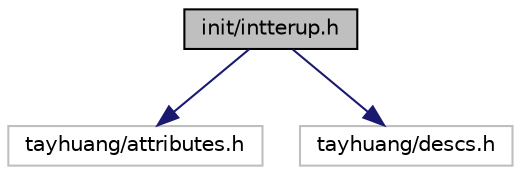 digraph "init/intterup.h"
{
 // LATEX_PDF_SIZE
  edge [fontname="Helvetica",fontsize="10",labelfontname="Helvetica",labelfontsize="10"];
  node [fontname="Helvetica",fontsize="10",shape=record];
  Node1 [label="init/intterup.h",height=0.2,width=0.4,color="black", fillcolor="grey75", style="filled", fontcolor="black",tooltip="中断"];
  Node1 -> Node2 [color="midnightblue",fontsize="10",style="solid",fontname="Helvetica"];
  Node2 [label="tayhuang/attributes.h",height=0.2,width=0.4,color="grey75", fillcolor="white", style="filled",tooltip=" "];
  Node1 -> Node3 [color="midnightblue",fontsize="10",style="solid",fontname="Helvetica"];
  Node3 [label="tayhuang/descs.h",height=0.2,width=0.4,color="grey75", fillcolor="white", style="filled",tooltip=" "];
}
